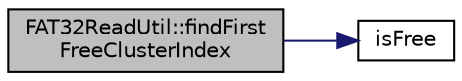 digraph "FAT32ReadUtil::findFirstFreeClusterIndex"
{
  edge [fontname="Helvetica",fontsize="10",labelfontname="Helvetica",labelfontsize="10"];
  node [fontname="Helvetica",fontsize="10",shape=record];
  rankdir="LR";
  Node30 [label="FAT32ReadUtil::findFirst\lFreeClusterIndex",height=0.2,width=0.4,color="black", fillcolor="grey75", style="filled", fontcolor="black"];
  Node30 -> Node31 [color="midnightblue",fontsize="10",style="solid",fontname="Helvetica"];
  Node31 [label="isFree",height=0.2,width=0.4,color="black", fillcolor="white", style="filled",URL="$d0/db9/_f_a_t32_entry_8h.html#ae3abbed50ec7f0308972acd9e1122967"];
}
